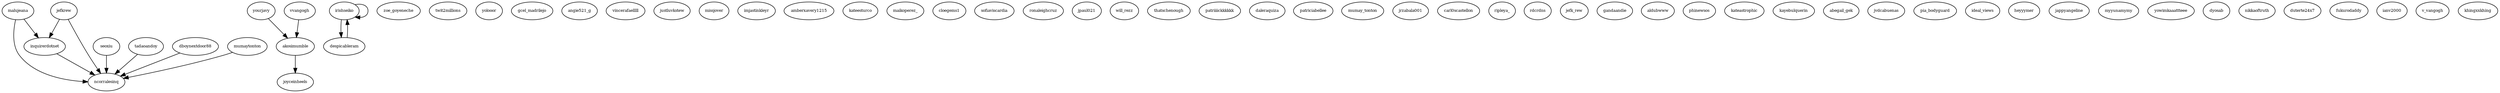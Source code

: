 digraph RGL__DirectedAdjacencyGraph {
    ncorralesinq [
        fontsize = 8,
        label = ncorralesinq
    ]

    akosimumble [
        fontsize = 8,
        label = akosimumble
    ]

    irishseiko [
        fontsize = 8,
        label = irishseiko
    ]

    inquirerdotnet [
        fontsize = 8,
        label = inquirerdotnet
    ]

    joyceinheels [
        fontsize = 8,
        label = joyceinheels
    ]

    despicableram [
        fontsize = 8,
        label = despicableram
    ]

    seoxiu [
        fontsize = 8,
        label = seoxiu
    ]

    zoe_goyeneche [
        fontsize = 8,
        label = zoe_goyeneche
    ]

    twit2millions [
        fontsize = 8,
        label = twit2millions
    ]

    yolooor [
        fontsize = 8,
        label = yolooor
    ]

    gcel_madrilejo [
        fontsize = 8,
        label = gcel_madrilejo
    ]

    angie521_g [
        fontsize = 8,
        label = angie521_g
    ]

    vincerafaelllll [
        fontsize = 8,
        label = vincerafaelllll
    ]

    justluvkstew [
        fontsize = 8,
        label = justluvkstew
    ]

    missjover [
        fontsize = 8,
        label = missjover
    ]

    imjastinkleyr [
        fontsize = 8,
        label = imjastinkleyr
    ]

    amberxavery1215 [
        fontsize = 8,
        label = amberxavery1215
    ]

    kateesturco [
        fontsize = 8,
        label = kateesturco
    ]

    maikoperez_ [
        fontsize = 8,
        label = maikoperez_
    ]

    cloegems1 [
        fontsize = 8,
        label = cloegems1
    ]

    sofiaviscardia [
        fontsize = 8,
        label = sofiaviscardia
    ]

    ronaleighcruz [
        fontsize = 8,
        label = ronaleighcruz
    ]

    jpaul021 [
        fontsize = 8,
        label = jpaul021
    ]

    will_rezz [
        fontsize = 8,
        label = will_rezz
    ]

    thatschenough [
        fontsize = 8,
        label = thatschenough
    ]

    patriiiickkkkkk [
        fontsize = 8,
        label = patriiiickkkkkk
    ]

    daleraquiza [
        fontsize = 8,
        label = daleraquiza
    ]

    patriciabellee [
        fontsize = 8,
        label = patriciabellee
    ]

    mumay_tonton [
        fontsize = 8,
        label = mumay_tonton
    ]

    jrzabala001 [
        fontsize = 8,
        label = jrzabala001
    ]

    carl0scastellon [
        fontsize = 8,
        label = carl0scastellon
    ]

    tadaoandoy [
        fontsize = 8,
        label = tadaoandoy
    ]

    ripleya_ [
        fontsize = 8,
        label = ripleya_
    ]

    rdcrdns [
        fontsize = 8,
        label = rdcrdns
    ]

    jefk_rew [
        fontsize = 8,
        label = jefk_rew
    ]

    gandaandie [
        fontsize = 8,
        label = gandaandie
    ]

    aldubwww [
        fontsize = 8,
        label = aldubwww
    ]

    phinewsos [
        fontsize = 8,
        label = phinewsos
    ]

    yourjavy [
        fontsize = 8,
        label = yourjavy
    ]

    kateastrophic [
        fontsize = 8,
        label = kateastrophic
    ]

    kayebulquerin [
        fontsize = 8,
        label = kayebulquerin
    ]

    abegail_gek [
        fontsize = 8,
        label = abegail_gek
    ]

    jvdcabuenas [
        fontsize = 8,
        label = jvdcabuenas
    ]

    dboynextdoor88 [
        fontsize = 8,
        label = dboynextdoor88
    ]

    pia_bodyguard [
        fontsize = 8,
        label = pia_bodyguard
    ]

    ideal_views [
        fontsize = 8,
        label = ideal_views
    ]

    heyyymer [
        fontsize = 8,
        label = heyyymer
    ]

    jappyangeline [
        fontsize = 8,
        label = jappyangeline
    ]

    myyunamymy [
        fontsize = 8,
        label = myyunamymy
    ]

    yowimkaaattteee [
        fontsize = 8,
        label = yowimkaaattteee
    ]

    dyosab [
        fontsize = 8,
        label = dyosab
    ]

    nikkaoftruth [
        fontsize = 8,
        label = nikkaoftruth
    ]

    duterte24x7 [
        fontsize = 8,
        label = duterte24x7
    ]

    fukurodaddy [
        fontsize = 8,
        label = fukurodaddy
    ]

    malujeana [
        fontsize = 8,
        label = malujeana
    ]

    ianv2000 [
        fontsize = 8,
        label = ianv2000
    ]

    v_vangogh [
        fontsize = 8,
        label = v_vangogh
    ]

    khingxxkhing [
        fontsize = 8,
        label = khingxxkhing
    ]

    vvangogh [
        fontsize = 8,
        label = vvangogh
    ]

    jefkrew [
        fontsize = 8,
        label = jefkrew
    ]

    mumaytonton [
        fontsize = 8,
        label = mumaytonton
    ]

    akosimumble -> joyceinheels [
        fontsize = 8
    ]

    irishseiko -> irishseiko [
        fontsize = 8
    ]

    irishseiko -> despicableram [
        fontsize = 8
    ]

    inquirerdotnet -> ncorralesinq [
        fontsize = 8
    ]

    despicableram -> irishseiko [
        fontsize = 8
    ]

    seoxiu -> ncorralesinq [
        fontsize = 8
    ]

    tadaoandoy -> ncorralesinq [
        fontsize = 8
    ]

    yourjavy -> akosimumble [
        fontsize = 8
    ]

    dboynextdoor88 -> ncorralesinq [
        fontsize = 8
    ]

    malujeana -> ncorralesinq [
        fontsize = 8
    ]

    malujeana -> inquirerdotnet [
        fontsize = 8
    ]

    vvangogh -> akosimumble [
        fontsize = 8
    ]

    jefkrew -> ncorralesinq [
        fontsize = 8
    ]

    jefkrew -> inquirerdotnet [
        fontsize = 8
    ]

    mumaytonton -> ncorralesinq [
        fontsize = 8
    ]
}
